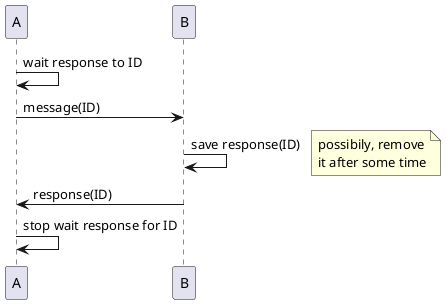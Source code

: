 @startuml
A -> A: wait response to ID
A -> B: message(ID)
B -> B: save response(ID)
note right: possibily, remove\nit after some time
B -> A: response(ID)
A -> A: stop wait response for ID
@enduml

@startuml
A -> A: wait response to ID
A -> B: message(ID)
A -> B: message(ID)
note left: timeout for A is elapsed\n(network problems or A\nfaster than B)
B -> B: save response(ID)
note right: possibily, remove\nit after some time
B -> A: response(ID)
A -> A: stop wait response for ID
B -> A: response(ID)
note left: ignore response
note right: resend saved response
@enduml

@startuml
A -> A: wait response to ID
A -> B: message(ID)
B -> B: save response(ID)
note right: possibily, remove\nit after some time
B ->x A: response(ID)
A -> B: message(ID)
B -> A: response(ID)
note right: resend saved response
A -> A: stop wait response for ID
@enduml